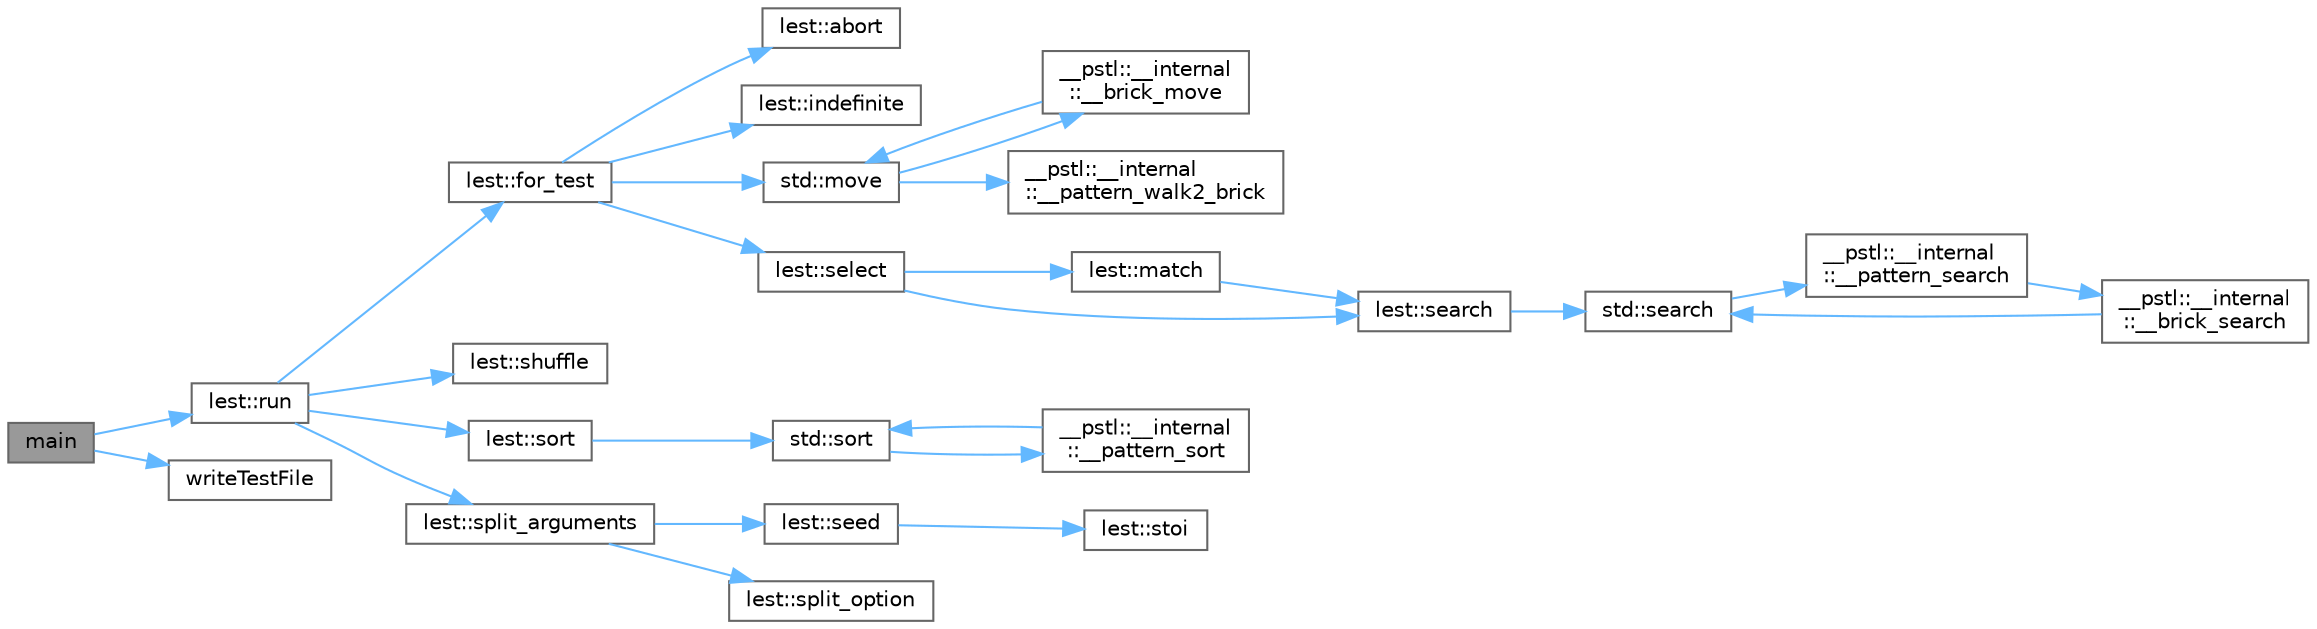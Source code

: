 digraph "main"
{
 // LATEX_PDF_SIZE
  bgcolor="transparent";
  edge [fontname=Helvetica,fontsize=10,labelfontname=Helvetica,labelfontsize=10];
  node [fontname=Helvetica,fontsize=10,shape=box,height=0.2,width=0.4];
  rankdir="LR";
  Node1 [id="Node000001",label="main",height=0.2,width=0.4,color="gray40", fillcolor="grey60", style="filled", fontcolor="black",tooltip=" "];
  Node1 -> Node2 [id="edge1_Node000001_Node000002",color="steelblue1",style="solid",tooltip=" "];
  Node2 [id="Node000002",label="lest::run",height=0.2,width=0.4,color="grey40", fillcolor="white", style="filled",URL="$namespacelest.html#a625193eb3dbfcef90fe9519412f96f38",tooltip=" "];
  Node2 -> Node3 [id="edge2_Node000002_Node000003",color="steelblue1",style="solid",tooltip=" "];
  Node3 [id="Node000003",label="lest::for_test",height=0.2,width=0.4,color="grey40", fillcolor="white", style="filled",URL="$namespacelest.html#af527784a6a57085ee814b08da444cda1",tooltip=" "];
  Node3 -> Node4 [id="edge3_Node000003_Node000004",color="steelblue1",style="solid",tooltip=" "];
  Node4 [id="Node000004",label="lest::abort",height=0.2,width=0.4,color="grey40", fillcolor="white", style="filled",URL="$namespacelest.html#ab14c66a1c73dc27109b1d9d89542b923",tooltip=" "];
  Node3 -> Node5 [id="edge4_Node000003_Node000005",color="steelblue1",style="solid",tooltip=" "];
  Node5 [id="Node000005",label="lest::indefinite",height=0.2,width=0.4,color="grey40", fillcolor="white", style="filled",URL="$namespacelest.html#adb2d8ba32435d9eb40a998058baee6d8",tooltip=" "];
  Node3 -> Node6 [id="edge5_Node000003_Node000006",color="steelblue1",style="solid",tooltip=" "];
  Node6 [id="Node000006",label="std::move",height=0.2,width=0.4,color="grey40", fillcolor="white", style="filled",URL="$namespacestd.html#ac7095819f6a8da64d69b1ee3029c52be",tooltip=" "];
  Node6 -> Node7 [id="edge6_Node000006_Node000007",color="steelblue1",style="solid",tooltip=" "];
  Node7 [id="Node000007",label="__pstl::__internal\l::__brick_move",height=0.2,width=0.4,color="grey40", fillcolor="white", style="filled",URL="$namespace____pstl_1_1____internal.html#a6d4b0add6bd0d4764ea4e41cde92d975",tooltip=" "];
  Node7 -> Node6 [id="edge7_Node000007_Node000006",color="steelblue1",style="solid",tooltip=" "];
  Node6 -> Node8 [id="edge8_Node000006_Node000008",color="steelblue1",style="solid",tooltip=" "];
  Node8 [id="Node000008",label="__pstl::__internal\l::__pattern_walk2_brick",height=0.2,width=0.4,color="grey40", fillcolor="white", style="filled",URL="$namespace____pstl_1_1____internal.html#a28e6956cf2cd3d8cfe4949d41a700cc5",tooltip=" "];
  Node3 -> Node9 [id="edge9_Node000003_Node000009",color="steelblue1",style="solid",tooltip=" "];
  Node9 [id="Node000009",label="lest::select",height=0.2,width=0.4,color="grey40", fillcolor="white", style="filled",URL="$namespacelest.html#a1edb8bb9cf6c9793b8626cd80dcf1904",tooltip=" "];
  Node9 -> Node10 [id="edge10_Node000009_Node000010",color="steelblue1",style="solid",tooltip=" "];
  Node10 [id="Node000010",label="lest::match",height=0.2,width=0.4,color="grey40", fillcolor="white", style="filled",URL="$namespacelest.html#a39aadbe27e6b271818d115e3e5c62bd1",tooltip=" "];
  Node10 -> Node11 [id="edge11_Node000010_Node000011",color="steelblue1",style="solid",tooltip=" "];
  Node11 [id="Node000011",label="lest::search",height=0.2,width=0.4,color="grey40", fillcolor="white", style="filled",URL="$namespacelest.html#a415c4dec169b665859b5e08719d9227e",tooltip=" "];
  Node11 -> Node12 [id="edge12_Node000011_Node000012",color="steelblue1",style="solid",tooltip=" "];
  Node12 [id="Node000012",label="std::search",height=0.2,width=0.4,color="grey40", fillcolor="white", style="filled",URL="$namespacestd.html#a5a4354dff231af6d172e1f24befda7f2",tooltip=" "];
  Node12 -> Node13 [id="edge13_Node000012_Node000013",color="steelblue1",style="solid",tooltip=" "];
  Node13 [id="Node000013",label="__pstl::__internal\l::__pattern_search",height=0.2,width=0.4,color="grey40", fillcolor="white", style="filled",URL="$namespace____pstl_1_1____internal.html#af101203bfce74b08bef3c56eaa652f97",tooltip=" "];
  Node13 -> Node14 [id="edge14_Node000013_Node000014",color="steelblue1",style="solid",tooltip=" "];
  Node14 [id="Node000014",label="__pstl::__internal\l::__brick_search",height=0.2,width=0.4,color="grey40", fillcolor="white", style="filled",URL="$namespace____pstl_1_1____internal.html#a062af2a29d222a167d4abe66dc66fa1f",tooltip=" "];
  Node14 -> Node12 [id="edge15_Node000014_Node000012",color="steelblue1",style="solid",tooltip=" "];
  Node9 -> Node11 [id="edge16_Node000009_Node000011",color="steelblue1",style="solid",tooltip=" "];
  Node2 -> Node15 [id="edge17_Node000002_Node000015",color="steelblue1",style="solid",tooltip=" "];
  Node15 [id="Node000015",label="lest::shuffle",height=0.2,width=0.4,color="grey40", fillcolor="white", style="filled",URL="$namespacelest.html#abc0275611237ee9364ae8d16e82cb83b",tooltip=" "];
  Node2 -> Node16 [id="edge18_Node000002_Node000016",color="steelblue1",style="solid",tooltip=" "];
  Node16 [id="Node000016",label="lest::sort",height=0.2,width=0.4,color="grey40", fillcolor="white", style="filled",URL="$namespacelest.html#ac09122525e14bc4cc1c535bfc06eb935",tooltip=" "];
  Node16 -> Node17 [id="edge19_Node000016_Node000017",color="steelblue1",style="solid",tooltip=" "];
  Node17 [id="Node000017",label="std::sort",height=0.2,width=0.4,color="grey40", fillcolor="white", style="filled",URL="$namespacestd.html#a73a397864aa701b5bd48fae555f4f935",tooltip=" "];
  Node17 -> Node18 [id="edge20_Node000017_Node000018",color="steelblue1",style="solid",tooltip=" "];
  Node18 [id="Node000018",label="__pstl::__internal\l::__pattern_sort",height=0.2,width=0.4,color="grey40", fillcolor="white", style="filled",URL="$namespace____pstl_1_1____internal.html#a5ccc13fdf58da10d6d45be7770ad0a4c",tooltip=" "];
  Node18 -> Node17 [id="edge21_Node000018_Node000017",color="steelblue1",style="solid",tooltip=" "];
  Node2 -> Node19 [id="edge22_Node000002_Node000019",color="steelblue1",style="solid",tooltip=" "];
  Node19 [id="Node000019",label="lest::split_arguments",height=0.2,width=0.4,color="grey40", fillcolor="white", style="filled",URL="$namespacelest.html#a4ebe5ee7f32e43e2ec5555fa176e971b",tooltip=" "];
  Node19 -> Node20 [id="edge23_Node000019_Node000020",color="steelblue1",style="solid",tooltip=" "];
  Node20 [id="Node000020",label="lest::seed",height=0.2,width=0.4,color="grey40", fillcolor="white", style="filled",URL="$namespacelest.html#a9e3785d770073a52c90f475365f49542",tooltip=" "];
  Node20 -> Node21 [id="edge24_Node000020_Node000021",color="steelblue1",style="solid",tooltip=" "];
  Node21 [id="Node000021",label="lest::stoi",height=0.2,width=0.4,color="grey40", fillcolor="white", style="filled",URL="$namespacelest.html#aa8f139b4d4ae346e4caa755ec5af3798",tooltip=" "];
  Node19 -> Node22 [id="edge25_Node000019_Node000022",color="steelblue1",style="solid",tooltip=" "];
  Node22 [id="Node000022",label="lest::split_option",height=0.2,width=0.4,color="grey40", fillcolor="white", style="filled",URL="$namespacelest.html#a386b986e21ffb9bcd41c87644b83f2bc",tooltip=" "];
  Node1 -> Node23 [id="edge26_Node000001_Node000023",color="steelblue1",style="solid",tooltip=" "];
  Node23 [id="Node000023",label="writeTestFile",height=0.2,width=0.4,color="grey40", fillcolor="white", style="filled",URL="$_classes_2lib_2m_i_n_i-master_2tests_2testutf8_8cpp.html#ac9642522558a91cf5a24dae40145b5e0",tooltip=" "];
}
